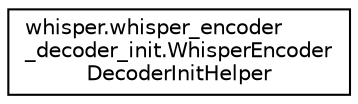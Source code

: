 digraph "Graphical Class Hierarchy"
{
 // LATEX_PDF_SIZE
  edge [fontname="Helvetica",fontsize="10",labelfontname="Helvetica",labelfontsize="10"];
  node [fontname="Helvetica",fontsize="10",shape=record];
  rankdir="LR";
  Node0 [label="whisper.whisper_encoder\l_decoder_init.WhisperEncoder\lDecoderInitHelper",height=0.2,width=0.4,color="black", fillcolor="white", style="filled",URL="$classwhisper_1_1whisper__encoder__decoder__init_1_1WhisperEncoderDecoderInitHelper.html",tooltip=" "];
}
